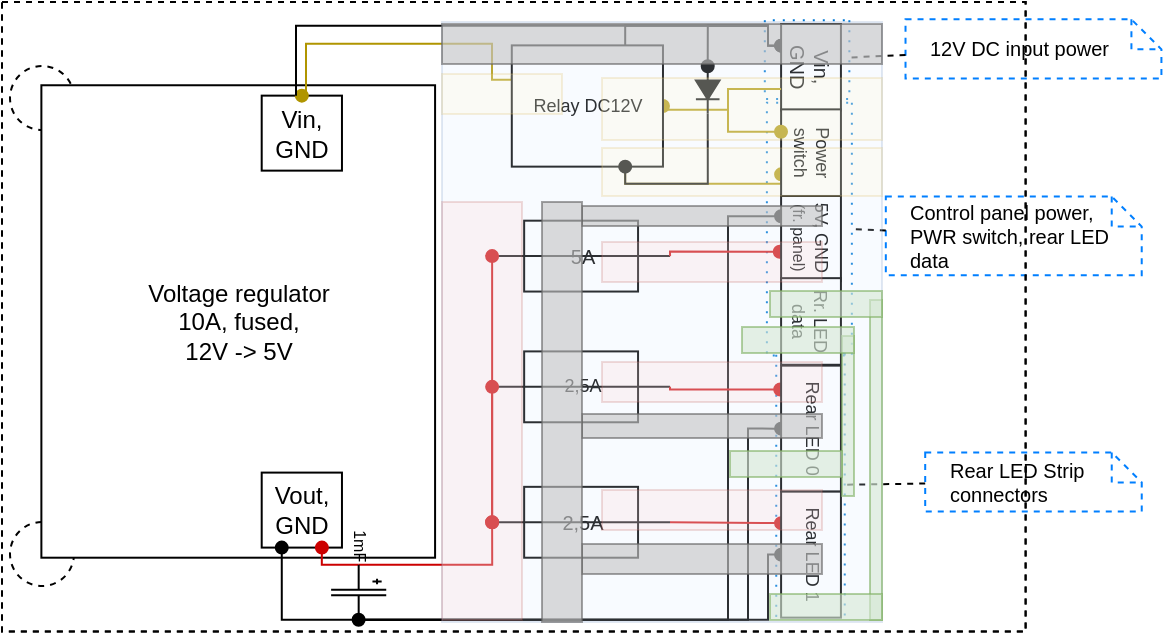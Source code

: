 <mxfile version="11.1.4" type="device"><diagram id="9c2hLpqmmBPukcIzsX5s" name="Page-1"><mxGraphModel dx="569" dy="378" grid="1" gridSize="10" guides="1" tooltips="1" connect="1" arrows="1" fold="1" page="1" pageScale="1" pageWidth="583" pageHeight="413" math="0" shadow="0"><root><mxCell id="0"/><mxCell id="w2xwYhmTxqfivKCFTQLF-1" value="Labels" style="" parent="0"/><mxCell id="w2xwYhmTxqfivKCFTQLF-2" value="" style="shape=rect;dashed=1;strokeColor=#0079D6;fillColor=none;fontSize=14;fontColor=#0078D7;align=center;html=1;dashPattern=1 4;rotation=90;" parent="w2xwYhmTxqfivKCFTQLF-1" vertex="1"><mxGeometry x="338.64" y="224.22" width="131.22" height="34.25" as="geometry"/></mxCell><mxCell id="w2xwYhmTxqfivKCFTQLF-3" value="" style="edgeStyle=none;endArrow=none;dashed=1;html=1;strokeColor=#000000;entryX=0.5;entryY=0;entryDx=0;entryDy=0;" parent="w2xwYhmTxqfivKCFTQLF-1" source="w2xwYhmTxqfivKCFTQLF-10" target="w2xwYhmTxqfivKCFTQLF-2" edge="1"><mxGeometry x="1" relative="1" as="geometry"><mxPoint x="593.17" y="232.84" as="targetPoint"/><mxPoint x="668.17" y="182.84" as="sourcePoint"/></mxGeometry></mxCell><mxCell id="w2xwYhmTxqfivKCFTQLF-4" value="Control panel power, PWR switch, rear LED data" style="shape=note;size=15;align=left;spacingLeft=10;html=1;whiteSpace=wrap;shadow=0;glass=0;dashed=1;strokeColor=#007FFF;fillColor=none;fontSize=10;" parent="w2xwYhmTxqfivKCFTQLF-1" vertex="1"><mxGeometry x="441.91" y="97.27" width="127.95" height="39.36" as="geometry"/></mxCell><mxCell id="w2xwYhmTxqfivKCFTQLF-5" value="" style="edgeStyle=none;endArrow=none;dashed=1;html=1;strokeColor=#000000;entryX=0.5;entryY=0;entryDx=0;entryDy=0;" parent="w2xwYhmTxqfivKCFTQLF-1" source="w2xwYhmTxqfivKCFTQLF-4" target="w2xwYhmTxqfivKCFTQLF-6" edge="1"><mxGeometry x="1" relative="1" as="geometry"><mxPoint x="494.42" y="280.075" as="targetPoint"/><mxPoint x="575.066" y="204.745" as="sourcePoint"/></mxGeometry></mxCell><mxCell id="w2xwYhmTxqfivKCFTQLF-6" value="" style="shape=rect;dashed=1;strokeColor=#0079D6;fillColor=none;fontSize=14;fontColor=#0078D7;align=center;html=1;dashPattern=1 4;rotation=90;" parent="w2xwYhmTxqfivKCFTQLF-1" vertex="1"><mxGeometry x="340.47" y="92.29" width="126.44" height="42.49" as="geometry"/></mxCell><mxCell id="w2xwYhmTxqfivKCFTQLF-7" value="" style="shape=rect;dashed=1;strokeColor=#0079D6;fillColor=none;fontSize=14;fontColor=#0078D7;align=center;html=1;dashPattern=1 4;rotation=90;" parent="w2xwYhmTxqfivKCFTQLF-1" vertex="1"><mxGeometry x="382.86" y="7.63" width="39.37" height="42.27" as="geometry"/></mxCell><mxCell id="w2xwYhmTxqfivKCFTQLF-8" value="12V DC input power" style="shape=note;size=15;align=left;spacingLeft=10;html=1;whiteSpace=wrap;shadow=0;glass=0;dashed=1;strokeColor=#007FFF;fillColor=none;fontSize=10;" parent="w2xwYhmTxqfivKCFTQLF-1" vertex="1"><mxGeometry x="451.76" y="8.68" width="127.95" height="29.53" as="geometry"/></mxCell><mxCell id="w2xwYhmTxqfivKCFTQLF-9" value="" style="edgeStyle=none;endArrow=none;dashed=1;html=1;strokeColor=#000000;" parent="w2xwYhmTxqfivKCFTQLF-1" source="w2xwYhmTxqfivKCFTQLF-8" target="w2xwYhmTxqfivKCFTQLF-7" edge="1"><mxGeometry x="1" relative="1" as="geometry"><mxPoint x="519.857" y="77.583" as="targetPoint"/><mxPoint x="574.662" y="87.226" as="sourcePoint"/></mxGeometry></mxCell><mxCell id="w2xwYhmTxqfivKCFTQLF-10" value="&lt;div style=&quot;font-size: 10px;&quot;&gt;Rear LED Strip connectors&lt;/div&gt;" style="shape=note;size=15;align=left;spacingLeft=10;html=1;whiteSpace=wrap;shadow=0;glass=0;dashed=1;strokeColor=#007FFF;fillColor=none;fontSize=10;" parent="w2xwYhmTxqfivKCFTQLF-1" vertex="1"><mxGeometry x="461.6" y="225.22" width="108.27" height="29.53" as="geometry"/></mxCell><mxCell id="w2xwYhmTxqfivKCFTQLF-11" value="Package" style="" parent="0"/><mxCell id="w2xwYhmTxqfivKCFTQLF-12" value="" style="rounded=0;whiteSpace=wrap;html=1;shadow=0;glass=0;fillColor=none;dashed=1;movable=1;resizable=1;rotatable=1;deletable=1;editable=1;connectable=1;fontStyle=0" parent="w2xwYhmTxqfivKCFTQLF-11" vertex="1"><mxGeometry width="511.81" height="314.8" as="geometry"/></mxCell><mxCell id="pJbph-uONUVzhGHlIlbg-0" value="" style="ellipse;whiteSpace=wrap;html=1;aspect=fixed;fillColor=none;dashed=1;" vertex="1" parent="w2xwYhmTxqfivKCFTQLF-11"><mxGeometry x="4" y="32" width="32" height="32" as="geometry"/></mxCell><mxCell id="pJbph-uONUVzhGHlIlbg-1" value="" style="ellipse;whiteSpace=wrap;html=1;aspect=fixed;fillColor=none;dashed=1;" vertex="1" parent="w2xwYhmTxqfivKCFTQLF-11"><mxGeometry x="4" y="260" width="32" height="32" as="geometry"/></mxCell><mxCell id="w2xwYhmTxqfivKCFTQLF-13" style="locked=1;" parent="0"/><mxCell id="w2xwYhmTxqfivKCFTQLF-14" value="" style="group" parent="w2xwYhmTxqfivKCFTQLF-13" vertex="1" connectable="0"><mxGeometry x="19.69" y="41.63" width="196.85" height="236.22" as="geometry"/></mxCell><mxCell id="w2xwYhmTxqfivKCFTQLF-15" value="&lt;div&gt;Voltage regulator&lt;/div&gt;&lt;div&gt;10A, fused,&lt;br&gt;&lt;/div&gt;&lt;div&gt;12V -&amp;gt; 5V&lt;/div&gt;" style="rounded=0;whiteSpace=wrap;html=1;" parent="w2xwYhmTxqfivKCFTQLF-14" vertex="1"><mxGeometry width="196.85" height="236.22" as="geometry"/></mxCell><mxCell id="w2xwYhmTxqfivKCFTQLF-16" value="&lt;div&gt;Vin, GND&lt;/div&gt;" style="rounded=0;whiteSpace=wrap;html=1;rotation=0;" parent="w2xwYhmTxqfivKCFTQLF-14" vertex="1"><mxGeometry x="110.16" y="5.19" width="40.13" height="37.5" as="geometry"/></mxCell><mxCell id="w2xwYhmTxqfivKCFTQLF-17" value="&lt;div&gt;Vout, GND&lt;/div&gt;" style="rounded=0;whiteSpace=wrap;html=1;rotation=0;" parent="w2xwYhmTxqfivKCFTQLF-14" vertex="1"><mxGeometry x="110.16" y="193.67" width="40.13" height="37.5" as="geometry"/></mxCell><mxCell id="w2xwYhmTxqfivKCFTQLF-18" value="" style="edgeStyle=orthogonalEdgeStyle;rounded=0;orthogonalLoop=1;jettySize=auto;html=1;endArrow=oval;endFill=1;exitX=0;exitY=0.5;exitDx=0;exitDy=0;fillColor=#f8cecc;strokeColor=#CC0000;entryX=0;entryY=0.5;entryDx=0;entryDy=0;entryPerimeter=0;exitPerimeter=0;" parent="w2xwYhmTxqfivKCFTQLF-13" source="w2xwYhmTxqfivKCFTQLF-47" target="w2xwYhmTxqfivKCFTQLF-33" edge="1"><mxGeometry relative="1" as="geometry"><mxPoint x="225" y="193.84" as="targetPoint"/><Array as="points"><mxPoint x="245" y="281.84"/></Array></mxGeometry></mxCell><mxCell id="w2xwYhmTxqfivKCFTQLF-19" value="" style="edgeStyle=orthogonalEdgeStyle;rounded=0;orthogonalLoop=1;jettySize=auto;html=1;startArrow=oval;startFill=1;endArrow=none;endFill=0;exitX=0.5;exitY=1;exitDx=0;exitDy=0;entryX=1;entryY=0.5;entryDx=0;entryDy=0;entryPerimeter=0;" parent="w2xwYhmTxqfivKCFTQLF-13" source="w2xwYhmTxqfivKCFTQLF-40" target="w2xwYhmTxqfivKCFTQLF-47" edge="1"><mxGeometry relative="1" as="geometry"><mxPoint x="284" y="286.84" as="targetPoint"/><Array as="points"><mxPoint x="373" y="213.84"/><mxPoint x="373" y="308.84"/><mxPoint x="178" y="308.84"/></Array><mxPoint x="334" y="158.84" as="sourcePoint"/></mxGeometry></mxCell><mxCell id="w2xwYhmTxqfivKCFTQLF-20" value="" style="edgeStyle=orthogonalEdgeStyle;rounded=0;orthogonalLoop=1;jettySize=auto;html=1;startArrow=oval;startFill=1;endArrow=none;endFill=0;exitX=0.5;exitY=1;exitDx=0;exitDy=0;entryX=1;entryY=0.5;entryDx=0;entryDy=0;entryPerimeter=0;" parent="w2xwYhmTxqfivKCFTQLF-13" source="w2xwYhmTxqfivKCFTQLF-41" target="w2xwYhmTxqfivKCFTQLF-47" edge="1"><mxGeometry relative="1" as="geometry"><mxPoint x="284" y="286.84" as="targetPoint"/><Array as="points"><mxPoint x="383" y="275.84"/><mxPoint x="383" y="308.84"/><mxPoint x="178" y="308.84"/></Array></mxGeometry></mxCell><mxCell id="w2xwYhmTxqfivKCFTQLF-21" value="" style="edgeStyle=orthogonalEdgeStyle;rounded=0;orthogonalLoop=1;jettySize=auto;html=1;startArrow=oval;startFill=1;endArrow=oval;endFill=1;exitX=0.25;exitY=1;exitDx=0;exitDy=0;entryX=1;entryY=0.5;entryDx=0;entryDy=0;entryPerimeter=0;" parent="w2xwYhmTxqfivKCFTQLF-13" source="w2xwYhmTxqfivKCFTQLF-42" target="w2xwYhmTxqfivKCFTQLF-47" edge="1"><mxGeometry relative="1" as="geometry"><mxPoint x="284" y="286.84" as="targetPoint"/><Array as="points"><mxPoint x="363" y="106.84"/><mxPoint x="363" y="308.84"/><mxPoint x="178" y="308.84"/></Array></mxGeometry></mxCell><mxCell id="w2xwYhmTxqfivKCFTQLF-22" value="" style="edgeStyle=orthogonalEdgeStyle;rounded=0;orthogonalLoop=1;jettySize=auto;html=1;endArrow=oval;endFill=1;fontSize=10;fillColor=#e3c800;strokeColor=#B09500;entryX=1;entryY=0.5;entryDx=0;entryDy=0;exitX=0.75;exitY=1;exitDx=0;exitDy=0;" parent="w2xwYhmTxqfivKCFTQLF-13" source="w2xwYhmTxqfivKCFTQLF-39" target="w2xwYhmTxqfivKCFTQLF-26" edge="1"><mxGeometry relative="1" as="geometry"><mxPoint x="596.91" y="129.79" as="sourcePoint"/><mxPoint x="590" y="178.84" as="targetPoint"/><Array as="points"><mxPoint x="363" y="43.84"/><mxPoint x="363" y="53.84"/></Array></mxGeometry></mxCell><mxCell id="w2xwYhmTxqfivKCFTQLF-23" style="edgeStyle=orthogonalEdgeStyle;rounded=0;orthogonalLoop=1;jettySize=auto;html=1;entryX=0.25;entryY=1;entryDx=0;entryDy=0;endArrow=oval;endFill=1;strokeColor=#000000;fontSize=10;exitX=0.75;exitY=0;exitDx=0;exitDy=0;" parent="w2xwYhmTxqfivKCFTQLF-13" source="w2xwYhmTxqfivKCFTQLF-26" target="w2xwYhmTxqfivKCFTQLF-39" edge="1"><mxGeometry relative="1" as="geometry"><mxPoint x="570" y="182.06" as="sourcePoint"/><Array as="points"><mxPoint x="312" y="11.84"/><mxPoint x="383" y="11.84"/><mxPoint x="383" y="21.84"/></Array></mxGeometry></mxCell><mxCell id="w2xwYhmTxqfivKCFTQLF-24" style="edgeStyle=orthogonalEdgeStyle;rounded=0;orthogonalLoop=1;jettySize=auto;html=1;exitX=0;exitY=0.25;exitDx=0;exitDy=0;entryX=0.5;entryY=0;entryDx=0;entryDy=0;endArrow=oval;endFill=1;fontSize=10;fillColor=#e3c800;strokeColor=#B09500;" parent="w2xwYhmTxqfivKCFTQLF-13" source="w2xwYhmTxqfivKCFTQLF-26" target="w2xwYhmTxqfivKCFTQLF-16" edge="1"><mxGeometry relative="1" as="geometry"><Array as="points"><mxPoint x="245" y="38.84"/><mxPoint x="245" y="20.84"/><mxPoint x="152" y="20.84"/><mxPoint x="152" y="46.84"/></Array></mxGeometry></mxCell><mxCell id="w2xwYhmTxqfivKCFTQLF-25" style="edgeStyle=orthogonalEdgeStyle;rounded=0;orthogonalLoop=1;jettySize=auto;html=1;entryX=0.25;entryY=1;entryDx=0;entryDy=0;endArrow=oval;endFill=1;strokeColor=#000000;fontSize=10;" parent="w2xwYhmTxqfivKCFTQLF-13" source="w2xwYhmTxqfivKCFTQLF-16" target="w2xwYhmTxqfivKCFTQLF-39" edge="1"><mxGeometry relative="1" as="geometry"><mxPoint x="304" y="34.37" as="sourcePoint"/><Array as="points"><mxPoint x="147" y="11.84"/><mxPoint x="383" y="11.84"/><mxPoint x="383" y="21.84"/></Array></mxGeometry></mxCell><mxCell id="w2xwYhmTxqfivKCFTQLF-26" value="Relay DC12V" style="rounded=0;whiteSpace=wrap;html=1;rotation=0;fontSize=9;" parent="w2xwYhmTxqfivKCFTQLF-13" vertex="1"><mxGeometry x="254.9" y="21.69" width="75.59" height="60.63" as="geometry"/></mxCell><mxCell id="w2xwYhmTxqfivKCFTQLF-27" value="" style="edgeStyle=orthogonalEdgeStyle;rounded=0;orthogonalLoop=1;jettySize=auto;html=1;endArrow=oval;endFill=1;fontSize=10;fillColor=#e3c800;strokeColor=#B09500;entryX=0.75;entryY=1;entryDx=0;entryDy=0;exitX=0.75;exitY=1;exitDx=0;exitDy=0;" parent="w2xwYhmTxqfivKCFTQLF-13" source="w2xwYhmTxqfivKCFTQLF-26" target="w2xwYhmTxqfivKCFTQLF-43" edge="1"><mxGeometry relative="1" as="geometry"><mxPoint x="314" y="99.84" as="sourcePoint"/><mxPoint x="598.407" y="434.905" as="targetPoint"/><Array as="points"><mxPoint x="312" y="90.84"/><mxPoint x="389" y="90.84"/></Array></mxGeometry></mxCell><mxCell id="w2xwYhmTxqfivKCFTQLF-28" style="edgeStyle=orthogonalEdgeStyle;rounded=0;orthogonalLoop=1;jettySize=auto;html=1;exitX=0;exitY=0.5;exitDx=0;exitDy=0;exitPerimeter=0;startArrow=oval;startFill=1;endArrow=none;endFill=0;strokeColor=#000000;fontSize=9;entryX=0.25;entryY=1;entryDx=0;entryDy=0;" parent="w2xwYhmTxqfivKCFTQLF-13" source="w2xwYhmTxqfivKCFTQLF-29" target="w2xwYhmTxqfivKCFTQLF-39" edge="1"><mxGeometry relative="1" as="geometry"><Array as="points"><mxPoint x="353" y="11.84"/><mxPoint x="383" y="11.84"/><mxPoint x="383" y="21.84"/></Array></mxGeometry></mxCell><mxCell id="w2xwYhmTxqfivKCFTQLF-29" value="" style="pointerEvents=1;fillColor=#000000;verticalLabelPosition=bottom;shadow=0;dashed=0;align=center;html=1;verticalAlign=top;shape=mxgraph.electrical.diodes.diode;fontSize=8;flipH=1;rotation=-90;" parent="w2xwYhmTxqfivKCFTQLF-13" vertex="1"><mxGeometry x="341.05" y="38.03" width="23.622" height="11.811" as="geometry"/></mxCell><mxCell id="w2xwYhmTxqfivKCFTQLF-30" value="" style="edgeStyle=orthogonalEdgeStyle;rounded=0;orthogonalLoop=1;jettySize=auto;html=1;endArrow=oval;endFill=1;fontSize=10;fillColor=#e3c800;strokeColor=#000000;entryX=0.75;entryY=1;entryDx=0;entryDy=0;exitX=1;exitY=0.5;exitDx=0;exitDy=0;exitPerimeter=0;" parent="w2xwYhmTxqfivKCFTQLF-13" source="w2xwYhmTxqfivKCFTQLF-29" target="w2xwYhmTxqfivKCFTQLF-26" edge="1"><mxGeometry relative="1" as="geometry"><mxPoint x="599" y="191.84" as="sourcePoint"/><mxPoint x="530.493" y="204.598" as="targetPoint"/><Array as="points"><mxPoint x="353" y="90.84"/><mxPoint x="312" y="90.84"/></Array></mxGeometry></mxCell><mxCell id="w2xwYhmTxqfivKCFTQLF-31" value="&lt;div style=&quot;font-size: 10px;&quot;&gt;5A&lt;/div&gt;" style="pointerEvents=1;verticalLabelPosition=middle;shadow=0;dashed=0;align=center;fillColor=#ffffff;html=1;verticalAlign=middle;strokeWidth=1;shape=mxgraph.electrical.miscellaneous.fuse_2;rotation=0;labelPosition=center;fontSize=10;" parent="w2xwYhmTxqfivKCFTQLF-13" vertex="1"><mxGeometry x="245.065" y="109.34" width="88.976" height="35.433" as="geometry"/></mxCell><mxCell id="w2xwYhmTxqfivKCFTQLF-32" value="2,5A" style="pointerEvents=1;verticalLabelPosition=middle;shadow=0;dashed=0;align=center;fillColor=#ffffff;html=1;verticalAlign=middle;strokeWidth=1;shape=mxgraph.electrical.miscellaneous.fuse_2;rotation=0;fontSize=9;labelPosition=center;" parent="w2xwYhmTxqfivKCFTQLF-13" vertex="1"><mxGeometry x="245.065" y="174.7" width="88.976" height="35.433" as="geometry"/></mxCell><mxCell id="w2xwYhmTxqfivKCFTQLF-33" value="2,5A" style="pointerEvents=1;verticalLabelPosition=middle;shadow=0;dashed=0;align=center;fillColor=#ffffff;html=1;verticalAlign=middle;strokeWidth=1;shape=mxgraph.electrical.miscellaneous.fuse_2;rotation=0;fontSize=10;labelPosition=center;" parent="w2xwYhmTxqfivKCFTQLF-13" vertex="1"><mxGeometry x="245.065" y="242.42" width="88.976" height="35.433" as="geometry"/></mxCell><mxCell id="w2xwYhmTxqfivKCFTQLF-34" value="" style="endArrow=oval;html=1;exitX=0;exitY=0.5;exitDx=0;exitDy=0;exitPerimeter=0;entryX=0;entryY=0.5;entryDx=0;entryDy=0;entryPerimeter=0;startArrow=oval;startFill=1;endFill=1;strokeColor=#CC0000;" parent="w2xwYhmTxqfivKCFTQLF-13" source="w2xwYhmTxqfivKCFTQLF-31" target="w2xwYhmTxqfivKCFTQLF-33" edge="1"><mxGeometry width="50" height="50" relative="1" as="geometry"><mxPoint x="313.745" y="267.96" as="sourcePoint"/><mxPoint x="323.745" y="258.96" as="targetPoint"/><Array as="points"/></mxGeometry></mxCell><mxCell id="w2xwYhmTxqfivKCFTQLF-35" value="" style="edgeStyle=orthogonalEdgeStyle;rounded=0;orthogonalLoop=1;jettySize=auto;html=1;startArrow=oval;startFill=1;endArrow=none;endFill=0;exitX=0.189;exitY=1.014;exitDx=0;exitDy=0;entryX=1;entryY=0.5;entryDx=0;entryDy=0;entryPerimeter=0;strokeColor=#CC0000;exitPerimeter=0;" parent="w2xwYhmTxqfivKCFTQLF-13" source="w2xwYhmTxqfivKCFTQLF-40" target="w2xwYhmTxqfivKCFTQLF-32" edge="1"><mxGeometry relative="1" as="geometry"><mxPoint x="306.745" y="119.64" as="targetPoint"/><mxPoint x="415.745" y="120.64" as="sourcePoint"/><Array as="points"><mxPoint x="334" y="193.84"/></Array></mxGeometry></mxCell><mxCell id="w2xwYhmTxqfivKCFTQLF-36" value="" style="endArrow=oval;html=1;exitX=0;exitY=0.5;exitDx=0;exitDy=0;exitPerimeter=0;entryX=0;entryY=0.5;entryDx=0;entryDy=0;entryPerimeter=0;endFill=1;strokeColor=#CC0000;" parent="w2xwYhmTxqfivKCFTQLF-13" source="w2xwYhmTxqfivKCFTQLF-33" target="w2xwYhmTxqfivKCFTQLF-32" edge="1"><mxGeometry width="50" height="50" relative="1" as="geometry"><mxPoint x="325.745" y="194.96" as="sourcePoint"/><mxPoint x="275.745" y="144.96" as="targetPoint"/></mxGeometry></mxCell><mxCell id="w2xwYhmTxqfivKCFTQLF-37" value="" style="edgeStyle=orthogonalEdgeStyle;rounded=0;orthogonalLoop=1;jettySize=auto;html=1;startArrow=oval;startFill=1;endArrow=none;endFill=0;entryX=1;entryY=0.5;entryDx=0;entryDy=0;entryPerimeter=0;strokeColor=#CC0000;exitX=0.25;exitY=1;exitDx=0;exitDy=0;" parent="w2xwYhmTxqfivKCFTQLF-13" source="w2xwYhmTxqfivKCFTQLF-41" target="w2xwYhmTxqfivKCFTQLF-33" edge="1"><mxGeometry relative="1" as="geometry"><mxPoint x="387.721" y="229.257" as="targetPoint"/><Array as="points"><mxPoint x="334" y="260.84"/></Array><mxPoint x="394.745" y="183.64" as="sourcePoint"/></mxGeometry></mxCell><mxCell id="w2xwYhmTxqfivKCFTQLF-38" style="edgeStyle=orthogonalEdgeStyle;rounded=0;orthogonalLoop=1;jettySize=auto;html=1;entryX=0.66;entryY=1.022;entryDx=0;entryDy=0;endArrow=oval;endFill=1;strokeColor=#CC0000;exitX=1;exitY=0.5;exitDx=0;exitDy=0;exitPerimeter=0;entryPerimeter=0;" parent="w2xwYhmTxqfivKCFTQLF-13" source="w2xwYhmTxqfivKCFTQLF-31" target="w2xwYhmTxqfivKCFTQLF-42" edge="1"><mxGeometry relative="1" as="geometry"><Array as="points"><mxPoint x="334" y="124.84"/></Array><mxPoint x="363" y="119.84" as="sourcePoint"/></mxGeometry></mxCell><mxCell id="w2xwYhmTxqfivKCFTQLF-39" value="&lt;div style=&quot;font-size: 10px;&quot;&gt;Vin, GND&lt;/div&gt;" style="rounded=0;whiteSpace=wrap;html=1;rotation=90;fontSize=10;" parent="w2xwYhmTxqfivKCFTQLF-13" vertex="1"><mxGeometry x="382.85" y="17.69" width="43.307" height="29.921" as="geometry"/></mxCell><mxCell id="w2xwYhmTxqfivKCFTQLF-40" value="Rear LED 0" style="rounded=0;whiteSpace=wrap;html=1;rotation=90;fontSize=9;" parent="w2xwYhmTxqfivKCFTQLF-13" vertex="1"><mxGeometry x="373.007" y="198.36" width="62.992" height="29.921" as="geometry"/></mxCell><mxCell id="w2xwYhmTxqfivKCFTQLF-41" value="Rear LED 1" style="rounded=0;whiteSpace=wrap;html=1;rotation=90;fontSize=9;" parent="w2xwYhmTxqfivKCFTQLF-13" vertex="1"><mxGeometry x="373.007" y="261.36" width="62.992" height="29.921" as="geometry"/></mxCell><mxCell id="w2xwYhmTxqfivKCFTQLF-42" value="&lt;font style=&quot;font-size: 9px&quot;&gt;5V, GND&lt;/font&gt; &lt;font style=&quot;font-size: 8px&quot;&gt;(fr. panel)&lt;/font&gt;" style="rounded=0;whiteSpace=wrap;html=1;rotation=90;fontSize=9;" parent="w2xwYhmTxqfivKCFTQLF-13" vertex="1"><mxGeometry x="382.85" y="102.96" width="43.307" height="29.921" as="geometry"/></mxCell><mxCell id="w2xwYhmTxqfivKCFTQLF-43" value="Power switch" style="rounded=0;whiteSpace=wrap;html=1;rotation=90;fontSize=9;" parent="w2xwYhmTxqfivKCFTQLF-13" vertex="1"><mxGeometry x="382.85" y="60.377" width="43.307" height="29.921" as="geometry"/></mxCell><mxCell id="w2xwYhmTxqfivKCFTQLF-44" value="" style="edgeStyle=orthogonalEdgeStyle;rounded=0;orthogonalLoop=1;jettySize=auto;html=1;endArrow=oval;endFill=1;fontSize=10;fillColor=#e3c800;strokeColor=#B09500;exitX=0.75;exitY=1;exitDx=0;exitDy=0;entryX=0.25;entryY=1;entryDx=0;entryDy=0;" parent="w2xwYhmTxqfivKCFTQLF-13" source="w2xwYhmTxqfivKCFTQLF-39" target="w2xwYhmTxqfivKCFTQLF-43" edge="1"><mxGeometry relative="1" as="geometry"><mxPoint x="395.438" y="270.427" as="sourcePoint"/><mxPoint x="507.663" y="45.764" as="targetPoint"/><Array as="points"><mxPoint x="363" y="43.84"/><mxPoint x="363" y="64.84"/><mxPoint x="389" y="64.84"/></Array></mxGeometry></mxCell><mxCell id="w2xwYhmTxqfivKCFTQLF-45" value="Rr. LED data" style="rounded=0;whiteSpace=wrap;html=1;rotation=90;fontSize=9;" parent="w2xwYhmTxqfivKCFTQLF-13" vertex="1"><mxGeometry x="382.85" y="144.777" width="43.307" height="29.921" as="geometry"/></mxCell><mxCell id="w2xwYhmTxqfivKCFTQLF-46" value="" style="edgeStyle=orthogonalEdgeStyle;rounded=0;orthogonalLoop=1;jettySize=auto;html=1;endArrow=oval;endFill=1;exitX=0;exitY=0.5;exitDx=0;exitDy=0;fillColor=#f8cecc;strokeColor=#CC0000;exitPerimeter=0;entryX=0.75;entryY=1;entryDx=0;entryDy=0;" parent="w2xwYhmTxqfivKCFTQLF-13" source="w2xwYhmTxqfivKCFTQLF-47" target="w2xwYhmTxqfivKCFTQLF-17" edge="1"><mxGeometry relative="1" as="geometry"><mxPoint x="149.915" y="272.8" as="targetPoint"/><Array as="points"/><mxPoint x="245.065" y="260.137" as="sourcePoint"/></mxGeometry></mxCell><mxCell id="w2xwYhmTxqfivKCFTQLF-47" value="1mF" style="pointerEvents=1;verticalLabelPosition=middle;shadow=0;dashed=0;align=right;html=1;verticalAlign=middle;shape=mxgraph.electrical.capacitors.capacitor_5;fillColor=#67AB9F;fontSize=8;labelPosition=left;rotation=90;" parent="w2xwYhmTxqfivKCFTQLF-13" vertex="1"><mxGeometry x="164.56" y="281.43" width="27.559" height="27.559" as="geometry"/></mxCell><mxCell id="w2xwYhmTxqfivKCFTQLF-48" value="" style="edgeStyle=orthogonalEdgeStyle;rounded=0;orthogonalLoop=1;jettySize=auto;html=1;startArrow=oval;startFill=1;endArrow=none;endFill=0;exitX=0.25;exitY=1;exitDx=0;exitDy=0;entryX=1;entryY=0.5;entryDx=0;entryDy=0;entryPerimeter=0;" parent="w2xwYhmTxqfivKCFTQLF-13" source="w2xwYhmTxqfivKCFTQLF-17" target="w2xwYhmTxqfivKCFTQLF-47" edge="1"><mxGeometry relative="1" as="geometry"><mxPoint x="284" y="286.84" as="targetPoint"/><mxPoint x="139.883" y="272.8" as="sourcePoint"/><Array as="points"><mxPoint x="140" y="308.84"/><mxPoint x="178" y="308.84"/></Array></mxGeometry></mxCell><mxCell id="ylSVD6pwRGiZoFg6TNb3-1" value="PCB" style="locked=1;" parent="0"/><mxCell id="ylSVD6pwRGiZoFg6TNb3-2" value="" style="rounded=0;whiteSpace=wrap;html=1;shadow=0;glass=0;fillColor=none;dashed=1;movable=1;resizable=1;rotatable=1;deletable=1;editable=1;connectable=1;fontStyle=0" parent="ylSVD6pwRGiZoFg6TNb3-1" vertex="1"><mxGeometry width="511.81" height="314.8" as="geometry"/></mxCell><mxCell id="ylSVD6pwRGiZoFg6TNb3-3" value="" style="rounded=0;whiteSpace=wrap;html=1;fillColor=#dae8fc;opacity=20;strokeColor=#6c8ebf;" parent="ylSVD6pwRGiZoFg6TNb3-1" vertex="1"><mxGeometry x="220" y="10" width="220" height="300" as="geometry"/></mxCell><mxCell id="ylSVD6pwRGiZoFg6TNb3-4" value="" style="rounded=0;whiteSpace=wrap;html=1;fillColor=#f8cecc;opacity=20;strokeColor=#b85450;" parent="ylSVD6pwRGiZoFg6TNb3-1" vertex="1"><mxGeometry x="220" y="100" width="40" height="209" as="geometry"/></mxCell><mxCell id="ylSVD6pwRGiZoFg6TNb3-5" value="" style="rounded=0;whiteSpace=wrap;html=1;fillColor=#f8cecc;opacity=20;strokeColor=#b85450;" parent="ylSVD6pwRGiZoFg6TNb3-1" vertex="1"><mxGeometry x="300" y="120" width="110" height="20" as="geometry"/></mxCell><mxCell id="ylSVD6pwRGiZoFg6TNb3-6" value="" style="rounded=0;whiteSpace=wrap;html=1;fillColor=#f8cecc;opacity=20;strokeColor=#b85450;" parent="ylSVD6pwRGiZoFg6TNb3-1" vertex="1"><mxGeometry x="300" y="180" width="110" height="20" as="geometry"/></mxCell><mxCell id="ylSVD6pwRGiZoFg6TNb3-7" value="" style="rounded=0;whiteSpace=wrap;html=1;fillColor=#f8cecc;opacity=20;strokeColor=#b85450;" parent="ylSVD6pwRGiZoFg6TNb3-1" vertex="1"><mxGeometry x="300" y="244" width="110" height="20" as="geometry"/></mxCell><mxCell id="ylSVD6pwRGiZoFg6TNb3-8" value="" style="rounded=0;whiteSpace=wrap;html=1;fillColor=#C4C4C4;opacity=60;strokeColor=#666666;fontColor=#333333;" parent="ylSVD6pwRGiZoFg6TNb3-1" vertex="1"><mxGeometry x="290" y="271" width="120" height="15" as="geometry"/></mxCell><mxCell id="ylSVD6pwRGiZoFg6TNb3-9" value="" style="rounded=0;whiteSpace=wrap;html=1;fillColor=#C4C4C4;opacity=60;strokeColor=#666666;fontColor=#333333;" parent="ylSVD6pwRGiZoFg6TNb3-1" vertex="1"><mxGeometry x="290" y="206" width="120" height="12" as="geometry"/></mxCell><mxCell id="ylSVD6pwRGiZoFg6TNb3-10" value="" style="rounded=0;whiteSpace=wrap;html=1;fillColor=#C4C4C4;opacity=60;strokeColor=#666666;fontColor=#333333;" parent="ylSVD6pwRGiZoFg6TNb3-1" vertex="1"><mxGeometry x="290" y="102" width="120" height="10" as="geometry"/></mxCell><mxCell id="ylSVD6pwRGiZoFg6TNb3-11" value="" style="rounded=0;whiteSpace=wrap;html=1;fillColor=#C4C4C4;opacity=60;strokeColor=#666666;fontColor=#333333;" parent="ylSVD6pwRGiZoFg6TNb3-1" vertex="1"><mxGeometry x="270" y="100" width="20" height="210" as="geometry"/></mxCell><mxCell id="ylSVD6pwRGiZoFg6TNb3-12" value="" style="rounded=0;whiteSpace=wrap;html=1;fillColor=#fff2cc;opacity=20;strokeColor=#d6b656;" parent="ylSVD6pwRGiZoFg6TNb3-1" vertex="1"><mxGeometry x="300" y="38" width="140" height="31" as="geometry"/></mxCell><mxCell id="ylSVD6pwRGiZoFg6TNb3-13" value="" style="rounded=0;whiteSpace=wrap;html=1;fillColor=#C4C4C4;opacity=60;strokeColor=#666666;fontColor=#333333;" parent="ylSVD6pwRGiZoFg6TNb3-1" vertex="1"><mxGeometry x="220" y="11" width="220" height="20" as="geometry"/></mxCell><mxCell id="ylSVD6pwRGiZoFg6TNb3-14" value="" style="rounded=0;whiteSpace=wrap;html=1;fillColor=#fff2cc;opacity=20;strokeColor=#d6b656;" parent="ylSVD6pwRGiZoFg6TNb3-1" vertex="1"><mxGeometry x="220" y="36" width="60" height="20" as="geometry"/></mxCell><mxCell id="ylSVD6pwRGiZoFg6TNb3-15" value="" style="rounded=0;whiteSpace=wrap;html=1;fillColor=#fff2cc;opacity=20;strokeColor=#d6b656;" parent="ylSVD6pwRGiZoFg6TNb3-1" vertex="1"><mxGeometry x="300" y="73" width="140" height="24" as="geometry"/></mxCell><mxCell id="ylSVD6pwRGiZoFg6TNb3-17" value="" style="rounded=0;whiteSpace=wrap;html=1;fillColor=#d5e8d4;opacity=60;strokeColor=#82b366;" parent="ylSVD6pwRGiZoFg6TNb3-1" vertex="1"><mxGeometry x="420" y="167" width="6" height="80" as="geometry"/></mxCell><mxCell id="ylSVD6pwRGiZoFg6TNb3-18" value="" style="rounded=0;whiteSpace=wrap;html=1;fillColor=#d5e8d4;opacity=60;strokeColor=#82b366;" parent="ylSVD6pwRGiZoFg6TNb3-1" vertex="1"><mxGeometry x="434" y="149" width="6" height="160" as="geometry"/></mxCell><mxCell id="ylSVD6pwRGiZoFg6TNb3-19" value="" style="rounded=0;whiteSpace=wrap;html=1;fillColor=#d5e8d4;opacity=60;strokeColor=#82b366;" parent="ylSVD6pwRGiZoFg6TNb3-1" vertex="1"><mxGeometry x="384" y="144.5" width="56" height="13" as="geometry"/></mxCell><mxCell id="ylSVD6pwRGiZoFg6TNb3-20" value="" style="rounded=0;whiteSpace=wrap;html=1;fillColor=#d5e8d4;opacity=60;strokeColor=#82b366;" parent="ylSVD6pwRGiZoFg6TNb3-1" vertex="1"><mxGeometry x="384" y="296" width="56" height="13" as="geometry"/></mxCell><mxCell id="ylSVD6pwRGiZoFg6TNb3-21" value="" style="rounded=0;whiteSpace=wrap;html=1;fillColor=#d5e8d4;opacity=60;strokeColor=#82b366;" parent="ylSVD6pwRGiZoFg6TNb3-1" vertex="1"><mxGeometry x="364" y="224.5" width="56" height="13" as="geometry"/></mxCell><mxCell id="ylSVD6pwRGiZoFg6TNb3-22" value="" style="rounded=0;whiteSpace=wrap;html=1;fillColor=#d5e8d4;opacity=60;strokeColor=#82b366;" parent="ylSVD6pwRGiZoFg6TNb3-1" vertex="1"><mxGeometry x="370" y="162.5" width="56" height="13" as="geometry"/></mxCell></root></mxGraphModel></diagram></mxfile>